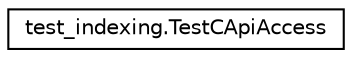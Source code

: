 digraph "Graphical Class Hierarchy"
{
 // LATEX_PDF_SIZE
  edge [fontname="Helvetica",fontsize="10",labelfontname="Helvetica",labelfontsize="10"];
  node [fontname="Helvetica",fontsize="10",shape=record];
  rankdir="LR";
  Node0 [label="test_indexing.TestCApiAccess",height=0.2,width=0.4,color="black", fillcolor="white", style="filled",URL="$classtest__indexing_1_1TestCApiAccess.html",tooltip=" "];
}
